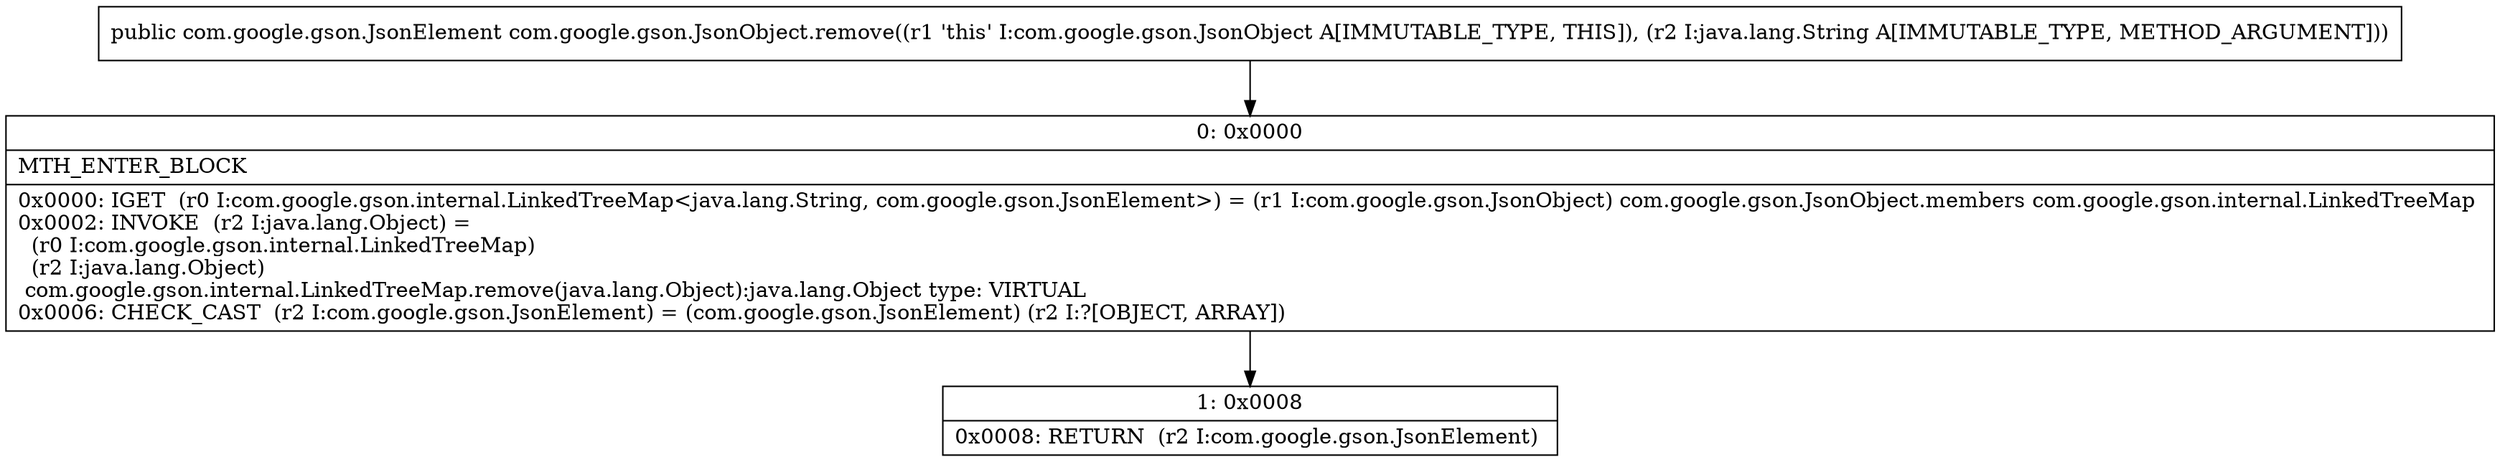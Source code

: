 digraph "CFG forcom.google.gson.JsonObject.remove(Ljava\/lang\/String;)Lcom\/google\/gson\/JsonElement;" {
Node_0 [shape=record,label="{0\:\ 0x0000|MTH_ENTER_BLOCK\l|0x0000: IGET  (r0 I:com.google.gson.internal.LinkedTreeMap\<java.lang.String, com.google.gson.JsonElement\>) = (r1 I:com.google.gson.JsonObject) com.google.gson.JsonObject.members com.google.gson.internal.LinkedTreeMap \l0x0002: INVOKE  (r2 I:java.lang.Object) = \l  (r0 I:com.google.gson.internal.LinkedTreeMap)\l  (r2 I:java.lang.Object)\l com.google.gson.internal.LinkedTreeMap.remove(java.lang.Object):java.lang.Object type: VIRTUAL \l0x0006: CHECK_CAST  (r2 I:com.google.gson.JsonElement) = (com.google.gson.JsonElement) (r2 I:?[OBJECT, ARRAY]) \l}"];
Node_1 [shape=record,label="{1\:\ 0x0008|0x0008: RETURN  (r2 I:com.google.gson.JsonElement) \l}"];
MethodNode[shape=record,label="{public com.google.gson.JsonElement com.google.gson.JsonObject.remove((r1 'this' I:com.google.gson.JsonObject A[IMMUTABLE_TYPE, THIS]), (r2 I:java.lang.String A[IMMUTABLE_TYPE, METHOD_ARGUMENT])) }"];
MethodNode -> Node_0;
Node_0 -> Node_1;
}

